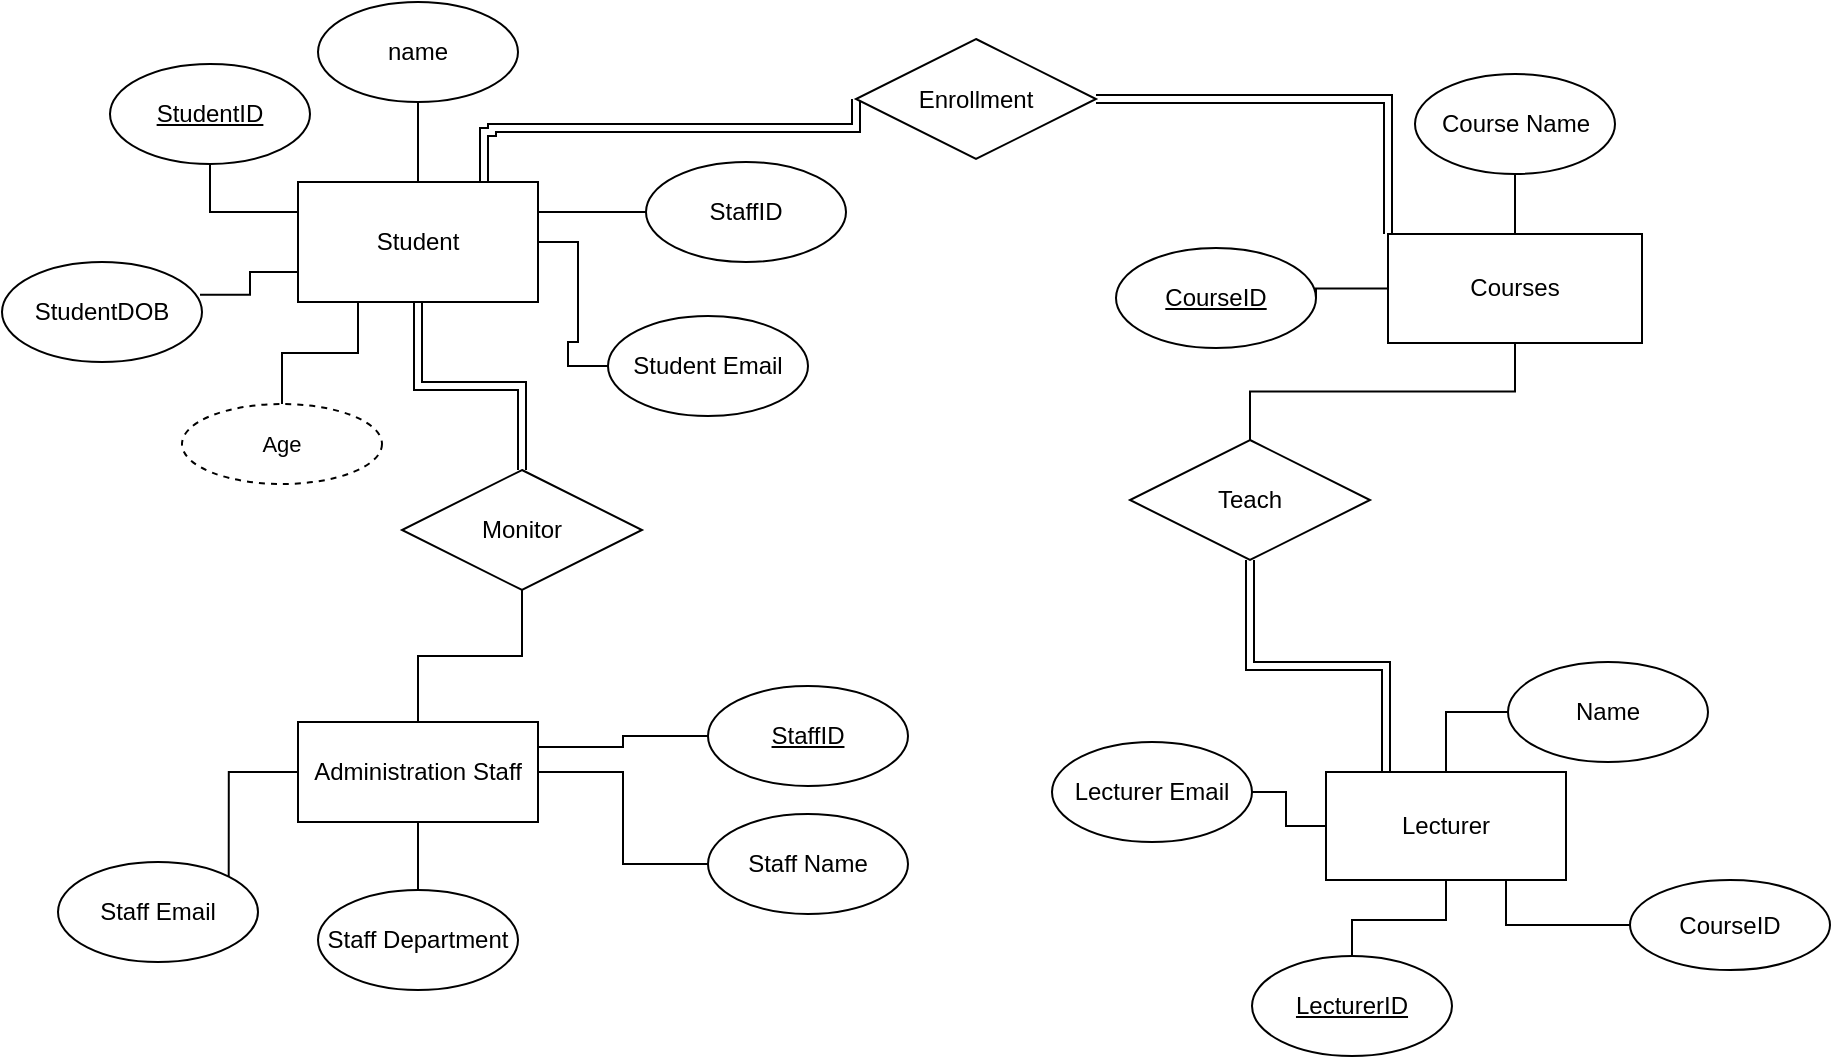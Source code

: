 <mxfile version="24.9.3">
  <diagram id="R2lEEEUBdFMjLlhIrx00" name="Page-1">
    <mxGraphModel dx="2182" dy="442" grid="0" gridSize="10" guides="1" tooltips="1" connect="1" arrows="1" fold="1" page="1" pageScale="1" pageWidth="850" pageHeight="1100" math="0" shadow="0" extFonts="Permanent Marker^https://fonts.googleapis.com/css?family=Permanent+Marker">
      <root>
        <mxCell id="0" />
        <mxCell id="1" parent="0" />
        <mxCell id="tc51dqhHGQ9-r1dmS11I-10" style="edgeStyle=orthogonalEdgeStyle;rounded=0;orthogonalLoop=1;jettySize=auto;html=1;entryX=0;entryY=0.5;entryDx=0;entryDy=0;strokeColor=default;endArrow=none;endFill=0;" parent="1" source="tc51dqhHGQ9-r1dmS11I-1" target="tc51dqhHGQ9-r1dmS11I-9" edge="1">
          <mxGeometry relative="1" as="geometry" />
        </mxCell>
        <mxCell id="tc51dqhHGQ9-r1dmS11I-11" style="edgeStyle=orthogonalEdgeStyle;rounded=0;orthogonalLoop=1;jettySize=auto;html=1;exitX=1;exitY=0.25;exitDx=0;exitDy=0;entryX=0;entryY=0.5;entryDx=0;entryDy=0;endArrow=none;endFill=0;" parent="1" source="tc51dqhHGQ9-r1dmS11I-1" target="tc51dqhHGQ9-r1dmS11I-8" edge="1">
          <mxGeometry relative="1" as="geometry" />
        </mxCell>
        <mxCell id="tc51dqhHGQ9-r1dmS11I-12" style="edgeStyle=orthogonalEdgeStyle;rounded=0;orthogonalLoop=1;jettySize=auto;html=1;entryX=0.5;entryY=1;entryDx=0;entryDy=0;endArrow=none;endFill=0;exitX=0;exitY=0.25;exitDx=0;exitDy=0;" parent="1" source="tc51dqhHGQ9-r1dmS11I-1" target="tc51dqhHGQ9-r1dmS11I-6" edge="1">
          <mxGeometry relative="1" as="geometry" />
        </mxCell>
        <mxCell id="tc51dqhHGQ9-r1dmS11I-13" style="edgeStyle=orthogonalEdgeStyle;rounded=0;orthogonalLoop=1;jettySize=auto;html=1;entryX=0.5;entryY=1;entryDx=0;entryDy=0;endArrow=none;endFill=0;" parent="1" source="tc51dqhHGQ9-r1dmS11I-1" target="tc51dqhHGQ9-r1dmS11I-7" edge="1">
          <mxGeometry relative="1" as="geometry" />
        </mxCell>
        <mxCell id="tc51dqhHGQ9-r1dmS11I-56" style="edgeStyle=orthogonalEdgeStyle;rounded=0;orthogonalLoop=1;jettySize=auto;html=1;exitX=0.692;exitY=0.067;exitDx=0;exitDy=0;entryX=0;entryY=0.5;entryDx=0;entryDy=0;exitPerimeter=0;shape=link;" parent="1" source="tc51dqhHGQ9-r1dmS11I-1" target="tc51dqhHGQ9-r1dmS11I-55" edge="1">
          <mxGeometry relative="1" as="geometry">
            <Array as="points">
              <mxPoint x="231" y="183" />
              <mxPoint x="231" y="154" />
              <mxPoint x="235" y="154" />
              <mxPoint x="235" y="152" />
              <mxPoint x="417" y="152" />
            </Array>
          </mxGeometry>
        </mxCell>
        <mxCell id="tc51dqhHGQ9-r1dmS11I-75" style="edgeStyle=orthogonalEdgeStyle;shape=connector;rounded=0;orthogonalLoop=1;jettySize=auto;html=1;exitX=0.25;exitY=1;exitDx=0;exitDy=0;strokeColor=default;align=center;verticalAlign=middle;fontFamily=Helvetica;fontSize=11;fontColor=default;labelBackgroundColor=default;endArrow=none;endFill=0;" parent="1" source="tc51dqhHGQ9-r1dmS11I-1" target="tc51dqhHGQ9-r1dmS11I-74" edge="1">
          <mxGeometry relative="1" as="geometry" />
        </mxCell>
        <mxCell id="tc51dqhHGQ9-r1dmS11I-1" value="Student" style="rounded=0;whiteSpace=wrap;html=1;" parent="1" vertex="1">
          <mxGeometry x="138" y="179" width="120" height="60" as="geometry" />
        </mxCell>
        <mxCell id="tc51dqhHGQ9-r1dmS11I-38" value="" style="edgeStyle=orthogonalEdgeStyle;rounded=0;orthogonalLoop=1;jettySize=auto;html=1;endArrow=none;endFill=0;" parent="1" source="tc51dqhHGQ9-r1dmS11I-2" target="tc51dqhHGQ9-r1dmS11I-37" edge="1">
          <mxGeometry relative="1" as="geometry" />
        </mxCell>
        <mxCell id="tc51dqhHGQ9-r1dmS11I-40" value="" style="edgeStyle=orthogonalEdgeStyle;rounded=0;orthogonalLoop=1;jettySize=auto;html=1;endArrow=none;endFill=0;entryX=0;entryY=0.5;entryDx=0;entryDy=0;" parent="1" source="tc51dqhHGQ9-r1dmS11I-2" target="tc51dqhHGQ9-r1dmS11I-39" edge="1">
          <mxGeometry relative="1" as="geometry" />
        </mxCell>
        <mxCell id="tc51dqhHGQ9-r1dmS11I-42" value="" style="edgeStyle=orthogonalEdgeStyle;rounded=0;orthogonalLoop=1;jettySize=auto;html=1;endArrow=none;endFill=0;" parent="1" source="tc51dqhHGQ9-r1dmS11I-2" target="tc51dqhHGQ9-r1dmS11I-41" edge="1">
          <mxGeometry relative="1" as="geometry" />
        </mxCell>
        <mxCell id="tc51dqhHGQ9-r1dmS11I-59" style="edgeStyle=orthogonalEdgeStyle;rounded=0;orthogonalLoop=1;jettySize=auto;html=1;exitX=0.25;exitY=0;exitDx=0;exitDy=0;entryX=0.5;entryY=1;entryDx=0;entryDy=0;endArrow=none;endFill=0;shape=link;" parent="1" source="tc51dqhHGQ9-r1dmS11I-2" target="tc51dqhHGQ9-r1dmS11I-58" edge="1">
          <mxGeometry relative="1" as="geometry" />
        </mxCell>
        <mxCell id="tc51dqhHGQ9-r1dmS11I-62" style="edgeStyle=orthogonalEdgeStyle;rounded=0;orthogonalLoop=1;jettySize=auto;html=1;exitX=0.75;exitY=1;exitDx=0;exitDy=0;entryX=0;entryY=0.5;entryDx=0;entryDy=0;endArrow=none;endFill=0;" parent="1" source="tc51dqhHGQ9-r1dmS11I-2" target="tc51dqhHGQ9-r1dmS11I-61" edge="1">
          <mxGeometry relative="1" as="geometry" />
        </mxCell>
        <mxCell id="tc51dqhHGQ9-r1dmS11I-2" value="Lecturer" style="rounded=0;whiteSpace=wrap;html=1;" parent="1" vertex="1">
          <mxGeometry x="652" y="474" width="120" height="54" as="geometry" />
        </mxCell>
        <mxCell id="tc51dqhHGQ9-r1dmS11I-22" style="edgeStyle=orthogonalEdgeStyle;rounded=0;orthogonalLoop=1;jettySize=auto;html=1;exitX=0;exitY=0.5;exitDx=0;exitDy=0;entryX=1;entryY=0.5;entryDx=0;entryDy=0;endArrow=none;endFill=0;" parent="1" source="tc51dqhHGQ9-r1dmS11I-4" target="tc51dqhHGQ9-r1dmS11I-16" edge="1">
          <mxGeometry relative="1" as="geometry" />
        </mxCell>
        <mxCell id="tc51dqhHGQ9-r1dmS11I-44" value="" style="edgeStyle=orthogonalEdgeStyle;rounded=0;orthogonalLoop=1;jettySize=auto;html=1;endArrow=none;endFill=0;" parent="1" source="tc51dqhHGQ9-r1dmS11I-4" target="tc51dqhHGQ9-r1dmS11I-14" edge="1">
          <mxGeometry relative="1" as="geometry" />
        </mxCell>
        <mxCell id="tc51dqhHGQ9-r1dmS11I-57" style="edgeStyle=orthogonalEdgeStyle;rounded=0;orthogonalLoop=1;jettySize=auto;html=1;exitX=0;exitY=0;exitDx=0;exitDy=0;entryX=1;entryY=0.5;entryDx=0;entryDy=0;shape=link;" parent="1" source="tc51dqhHGQ9-r1dmS11I-4" target="tc51dqhHGQ9-r1dmS11I-55" edge="1">
          <mxGeometry relative="1" as="geometry" />
        </mxCell>
        <mxCell id="tc51dqhHGQ9-r1dmS11I-60" style="edgeStyle=orthogonalEdgeStyle;rounded=0;orthogonalLoop=1;jettySize=auto;html=1;entryX=0.5;entryY=0;entryDx=0;entryDy=0;endArrow=none;endFill=0;exitX=0.5;exitY=1;exitDx=0;exitDy=0;" parent="1" source="tc51dqhHGQ9-r1dmS11I-4" target="tc51dqhHGQ9-r1dmS11I-58" edge="1">
          <mxGeometry relative="1" as="geometry" />
        </mxCell>
        <mxCell id="tc51dqhHGQ9-r1dmS11I-4" value="Courses" style="rounded=0;whiteSpace=wrap;html=1;" parent="1" vertex="1">
          <mxGeometry x="683" y="205" width="127" height="54.5" as="geometry" />
        </mxCell>
        <mxCell id="tc51dqhHGQ9-r1dmS11I-26" style="edgeStyle=orthogonalEdgeStyle;rounded=0;orthogonalLoop=1;jettySize=auto;html=1;entryX=1;entryY=0;entryDx=0;entryDy=0;endArrow=none;endFill=0;" parent="1" source="tc51dqhHGQ9-r1dmS11I-5" target="tc51dqhHGQ9-r1dmS11I-18" edge="1">
          <mxGeometry relative="1" as="geometry" />
        </mxCell>
        <mxCell id="tc51dqhHGQ9-r1dmS11I-28" style="edgeStyle=orthogonalEdgeStyle;rounded=0;orthogonalLoop=1;jettySize=auto;html=1;entryX=0.5;entryY=0;entryDx=0;entryDy=0;endArrow=none;endFill=0;" parent="1" source="tc51dqhHGQ9-r1dmS11I-5" target="tc51dqhHGQ9-r1dmS11I-20" edge="1">
          <mxGeometry relative="1" as="geometry" />
        </mxCell>
        <mxCell id="tc51dqhHGQ9-r1dmS11I-29" value="" style="edgeStyle=orthogonalEdgeStyle;rounded=0;orthogonalLoop=1;jettySize=auto;html=1;endArrow=none;endFill=0;" parent="1" source="tc51dqhHGQ9-r1dmS11I-5" target="tc51dqhHGQ9-r1dmS11I-19" edge="1">
          <mxGeometry relative="1" as="geometry" />
        </mxCell>
        <mxCell id="tc51dqhHGQ9-r1dmS11I-32" value="" style="edgeStyle=orthogonalEdgeStyle;rounded=0;orthogonalLoop=1;jettySize=auto;html=1;endArrow=none;endFill=0;exitX=1;exitY=0.25;exitDx=0;exitDy=0;entryX=0;entryY=0.5;entryDx=0;entryDy=0;" parent="1" source="tc51dqhHGQ9-r1dmS11I-5" target="tc51dqhHGQ9-r1dmS11I-31" edge="1">
          <mxGeometry relative="1" as="geometry" />
        </mxCell>
        <mxCell id="tc51dqhHGQ9-r1dmS11I-47" style="edgeStyle=orthogonalEdgeStyle;rounded=0;orthogonalLoop=1;jettySize=auto;html=1;entryX=0.5;entryY=1;entryDx=0;entryDy=0;endArrow=none;endFill=0;" parent="1" source="tc51dqhHGQ9-r1dmS11I-5" target="tc51dqhHGQ9-r1dmS11I-46" edge="1">
          <mxGeometry relative="1" as="geometry" />
        </mxCell>
        <mxCell id="tc51dqhHGQ9-r1dmS11I-5" value="Administration Staff" style="rounded=0;whiteSpace=wrap;html=1;" parent="1" vertex="1">
          <mxGeometry x="138" y="449" width="120" height="50" as="geometry" />
        </mxCell>
        <mxCell id="tc51dqhHGQ9-r1dmS11I-6" value="&lt;u&gt;StudentID&lt;/u&gt;" style="ellipse;whiteSpace=wrap;html=1;" parent="1" vertex="1">
          <mxGeometry x="44" y="120" width="100" height="50" as="geometry" />
        </mxCell>
        <mxCell id="tc51dqhHGQ9-r1dmS11I-7" value="name" style="ellipse;whiteSpace=wrap;html=1;" parent="1" vertex="1">
          <mxGeometry x="148" y="89" width="100" height="50" as="geometry" />
        </mxCell>
        <mxCell id="tc51dqhHGQ9-r1dmS11I-8" value="StaffID" style="ellipse;whiteSpace=wrap;html=1;" parent="1" vertex="1">
          <mxGeometry x="312" y="169" width="100" height="50" as="geometry" />
        </mxCell>
        <mxCell id="tc51dqhHGQ9-r1dmS11I-9" value="Student Email" style="ellipse;whiteSpace=wrap;html=1;" parent="1" vertex="1">
          <mxGeometry x="293" y="246" width="100" height="50" as="geometry" />
        </mxCell>
        <mxCell id="tc51dqhHGQ9-r1dmS11I-14" value="Course Name" style="ellipse;whiteSpace=wrap;html=1;" parent="1" vertex="1">
          <mxGeometry x="696.5" y="125" width="100" height="50" as="geometry" />
        </mxCell>
        <mxCell id="tc51dqhHGQ9-r1dmS11I-16" value="&lt;u&gt;CourseID&lt;/u&gt;" style="ellipse;whiteSpace=wrap;html=1;" parent="1" vertex="1">
          <mxGeometry x="547" y="212" width="100" height="50" as="geometry" />
        </mxCell>
        <mxCell id="tc51dqhHGQ9-r1dmS11I-18" value="Staff Email" style="ellipse;whiteSpace=wrap;html=1;" parent="1" vertex="1">
          <mxGeometry x="18" y="519" width="100" height="50" as="geometry" />
        </mxCell>
        <mxCell id="tc51dqhHGQ9-r1dmS11I-19" value="Staff Name" style="ellipse;whiteSpace=wrap;html=1;" parent="1" vertex="1">
          <mxGeometry x="343" y="495" width="100" height="50" as="geometry" />
        </mxCell>
        <mxCell id="tc51dqhHGQ9-r1dmS11I-20" value="Staff Department" style="ellipse;whiteSpace=wrap;html=1;" parent="1" vertex="1">
          <mxGeometry x="148" y="533" width="100" height="50" as="geometry" />
        </mxCell>
        <mxCell id="tc51dqhHGQ9-r1dmS11I-31" value="&lt;u&gt;StaffID&lt;/u&gt;" style="ellipse;whiteSpace=wrap;html=1;" parent="1" vertex="1">
          <mxGeometry x="343" y="431" width="100" height="50" as="geometry" />
        </mxCell>
        <mxCell id="tc51dqhHGQ9-r1dmS11I-37" value="&lt;u&gt;LecturerID&lt;/u&gt;" style="ellipse;whiteSpace=wrap;html=1;" parent="1" vertex="1">
          <mxGeometry x="615" y="566" width="100" height="50" as="geometry" />
        </mxCell>
        <mxCell id="tc51dqhHGQ9-r1dmS11I-39" value="Name" style="ellipse;whiteSpace=wrap;html=1;" parent="1" vertex="1">
          <mxGeometry x="743" y="419" width="100" height="50" as="geometry" />
        </mxCell>
        <mxCell id="tc51dqhHGQ9-r1dmS11I-41" value="Lecturer Email" style="ellipse;whiteSpace=wrap;html=1;" parent="1" vertex="1">
          <mxGeometry x="515" y="459" width="100" height="50" as="geometry" />
        </mxCell>
        <mxCell id="tc51dqhHGQ9-r1dmS11I-48" style="edgeStyle=orthogonalEdgeStyle;rounded=0;orthogonalLoop=1;jettySize=auto;html=1;entryX=0.5;entryY=1;entryDx=0;entryDy=0;shape=link;" parent="1" source="tc51dqhHGQ9-r1dmS11I-46" target="tc51dqhHGQ9-r1dmS11I-1" edge="1">
          <mxGeometry relative="1" as="geometry" />
        </mxCell>
        <mxCell id="tc51dqhHGQ9-r1dmS11I-46" value="Monitor" style="shape=rhombus;perimeter=rhombusPerimeter;whiteSpace=wrap;html=1;align=center;" parent="1" vertex="1">
          <mxGeometry x="190" y="323" width="120" height="60" as="geometry" />
        </mxCell>
        <mxCell id="tc51dqhHGQ9-r1dmS11I-55" value="Enrollment" style="shape=rhombus;perimeter=rhombusPerimeter;whiteSpace=wrap;html=1;align=center;" parent="1" vertex="1">
          <mxGeometry x="417" y="107.5" width="120" height="60" as="geometry" />
        </mxCell>
        <mxCell id="tc51dqhHGQ9-r1dmS11I-58" value="Teach" style="shape=rhombus;perimeter=rhombusPerimeter;whiteSpace=wrap;html=1;align=center;" parent="1" vertex="1">
          <mxGeometry x="554" y="308" width="120" height="60" as="geometry" />
        </mxCell>
        <mxCell id="tc51dqhHGQ9-r1dmS11I-61" value="CourseID" style="ellipse;whiteSpace=wrap;html=1;" parent="1" vertex="1">
          <mxGeometry x="804" y="528" width="100" height="45" as="geometry" />
        </mxCell>
        <mxCell id="tc51dqhHGQ9-r1dmS11I-71" value="StudentDOB" style="ellipse;whiteSpace=wrap;html=1;" parent="1" vertex="1">
          <mxGeometry x="-10" y="219" width="100" height="50" as="geometry" />
        </mxCell>
        <mxCell id="tc51dqhHGQ9-r1dmS11I-74" value="Age" style="ellipse;whiteSpace=wrap;html=1;align=center;dashed=1;fontFamily=Helvetica;fontSize=11;fontColor=default;labelBackgroundColor=default;" parent="1" vertex="1">
          <mxGeometry x="80" y="290" width="100" height="40" as="geometry" />
        </mxCell>
        <mxCell id="tc51dqhHGQ9-r1dmS11I-76" style="edgeStyle=orthogonalEdgeStyle;shape=connector;rounded=0;orthogonalLoop=1;jettySize=auto;html=1;exitX=0;exitY=0.75;exitDx=0;exitDy=0;entryX=0.99;entryY=0.328;entryDx=0;entryDy=0;entryPerimeter=0;strokeColor=default;align=center;verticalAlign=middle;fontFamily=Helvetica;fontSize=11;fontColor=default;labelBackgroundColor=default;endArrow=none;endFill=0;" parent="1" source="tc51dqhHGQ9-r1dmS11I-1" target="tc51dqhHGQ9-r1dmS11I-71" edge="1">
          <mxGeometry relative="1" as="geometry" />
        </mxCell>
      </root>
    </mxGraphModel>
  </diagram>
</mxfile>
